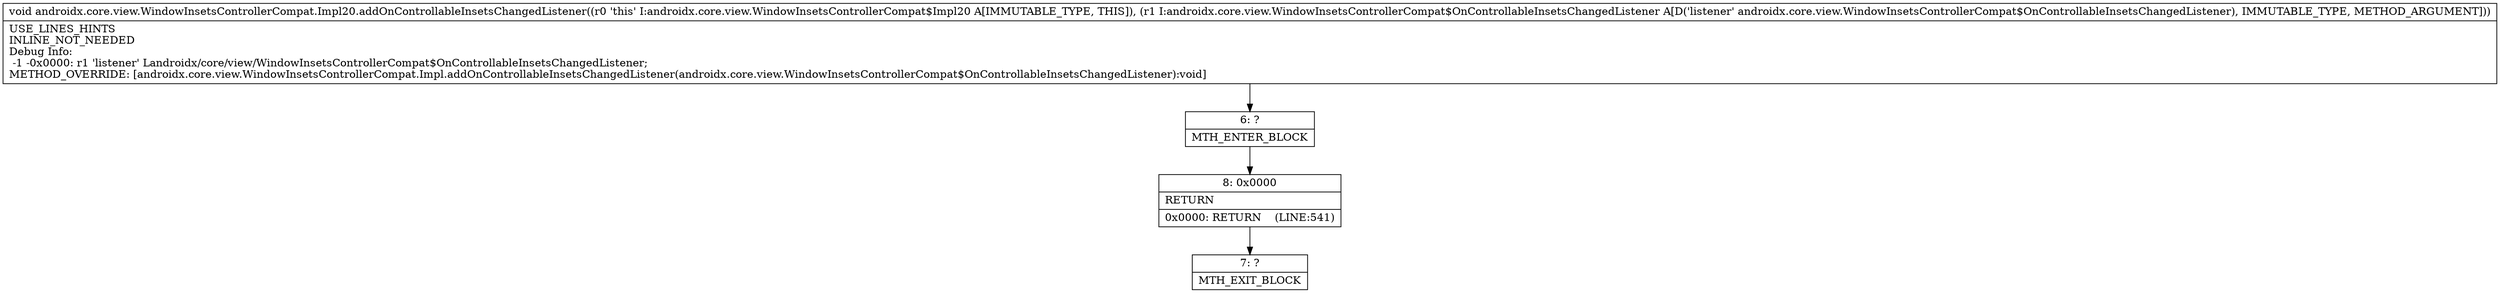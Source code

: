 digraph "CFG forandroidx.core.view.WindowInsetsControllerCompat.Impl20.addOnControllableInsetsChangedListener(Landroidx\/core\/view\/WindowInsetsControllerCompat$OnControllableInsetsChangedListener;)V" {
Node_6 [shape=record,label="{6\:\ ?|MTH_ENTER_BLOCK\l}"];
Node_8 [shape=record,label="{8\:\ 0x0000|RETURN\l|0x0000: RETURN    (LINE:541)\l}"];
Node_7 [shape=record,label="{7\:\ ?|MTH_EXIT_BLOCK\l}"];
MethodNode[shape=record,label="{void androidx.core.view.WindowInsetsControllerCompat.Impl20.addOnControllableInsetsChangedListener((r0 'this' I:androidx.core.view.WindowInsetsControllerCompat$Impl20 A[IMMUTABLE_TYPE, THIS]), (r1 I:androidx.core.view.WindowInsetsControllerCompat$OnControllableInsetsChangedListener A[D('listener' androidx.core.view.WindowInsetsControllerCompat$OnControllableInsetsChangedListener), IMMUTABLE_TYPE, METHOD_ARGUMENT]))  | USE_LINES_HINTS\lINLINE_NOT_NEEDED\lDebug Info:\l  \-1 \-0x0000: r1 'listener' Landroidx\/core\/view\/WindowInsetsControllerCompat$OnControllableInsetsChangedListener;\lMETHOD_OVERRIDE: [androidx.core.view.WindowInsetsControllerCompat.Impl.addOnControllableInsetsChangedListener(androidx.core.view.WindowInsetsControllerCompat$OnControllableInsetsChangedListener):void]\l}"];
MethodNode -> Node_6;Node_6 -> Node_8;
Node_8 -> Node_7;
}

